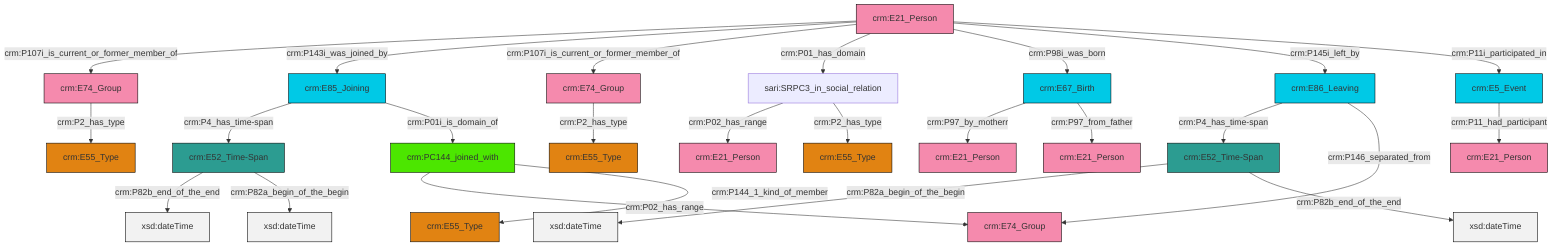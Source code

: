 graph TD
classDef Literal fill:#f2f2f2,stroke:#000000;
classDef CRM_Entity fill:#FFFFFF,stroke:#000000;
classDef Temporal_Entity fill:#00C9E6, stroke:#000000;
classDef Type fill:#E18312, stroke:#000000;
classDef Time-Span fill:#2C9C91, stroke:#000000;
classDef Appellation fill:#FFEB7F, stroke:#000000;
classDef Place fill:#008836, stroke:#000000;
classDef Persistent_Item fill:#B266B2, stroke:#000000;
classDef Conceptual_Object fill:#FFD700, stroke:#000000;
classDef Physical_Thing fill:#D2B48C, stroke:#000000;
classDef Actor fill:#f58aad, stroke:#000000;
classDef PC_Classes fill:#4ce600, stroke:#000000;
classDef Multi fill:#cccccc,stroke:#000000;

13["crm:E5_Event"]:::Temporal_Entity -->|crm:P11_had_participant| 14["crm:E21_Person"]:::Actor
18["crm:E52_Time-Span"]:::Time-Span -->|crm:P82b_end_of_the_end| 19[xsd:dateTime]:::Literal
0["crm:E52_Time-Span"]:::Time-Span -->|crm:P82a_begin_of_the_begin| 21[xsd:dateTime]:::Literal
22["crm:E85_Joining"]:::Temporal_Entity -->|crm:P4_has_time-span| 18["crm:E52_Time-Span"]:::Time-Span
23["crm:E86_Leaving"]:::Temporal_Entity -->|crm:P4_has_time-span| 0["crm:E52_Time-Span"]:::Time-Span
28["sari:SRPC3_in_social_relation"]:::Default -->|crm:P02_has_range| 29["crm:E21_Person"]:::Actor
8["crm:E74_Group"]:::Actor -->|crm:P2_has_type| 4["crm:E55_Type"]:::Type
32["crm:E21_Person"]:::Actor -->|crm:P107i_is_current_or_former_member_of| 33["crm:E74_Group"]:::Actor
6["crm:E67_Birth"]:::Temporal_Entity -->|crm:P97_by_motherr| 30["crm:E21_Person"]:::Actor
37["crm:PC144_joined_with"]:::PC_Classes -->|crm:P02_has_range| 25["crm:E74_Group"]:::Actor
33["crm:E74_Group"]:::Actor -->|crm:P2_has_type| 2["crm:E55_Type"]:::Type
22["crm:E85_Joining"]:::Temporal_Entity -->|crm:P01i_is_domain_of| 37["crm:PC144_joined_with"]:::PC_Classes
0["crm:E52_Time-Span"]:::Time-Span -->|crm:P82b_end_of_the_end| 40[xsd:dateTime]:::Literal
32["crm:E21_Person"]:::Actor -->|crm:P143i_was_joined_by| 22["crm:E85_Joining"]:::Temporal_Entity
37["crm:PC144_joined_with"]:::PC_Classes -->|crm:P144_1_kind_of_member| 10["crm:E55_Type"]:::Type
32["crm:E21_Person"]:::Actor -->|crm:P107i_is_current_or_former_member_of| 8["crm:E74_Group"]:::Actor
32["crm:E21_Person"]:::Actor -->|crm:P01_has_domain| 28["sari:SRPC3_in_social_relation"]:::Default
23["crm:E86_Leaving"]:::Temporal_Entity -->|crm:P146_separated_from| 25["crm:E74_Group"]:::Actor
18["crm:E52_Time-Span"]:::Time-Span -->|crm:P82a_begin_of_the_begin| 45[xsd:dateTime]:::Literal
32["crm:E21_Person"]:::Actor -->|crm:P98i_was_born| 6["crm:E67_Birth"]:::Temporal_Entity
28["sari:SRPC3_in_social_relation"]:::Default -->|crm:P2_has_type| 35["crm:E55_Type"]:::Type
6["crm:E67_Birth"]:::Temporal_Entity -->|crm:P97_from_father| 16["crm:E21_Person"]:::Actor
32["crm:E21_Person"]:::Actor -->|crm:P145i_left_by| 23["crm:E86_Leaving"]:::Temporal_Entity
32["crm:E21_Person"]:::Actor -->|crm:P11i_participated_in| 13["crm:E5_Event"]:::Temporal_Entity